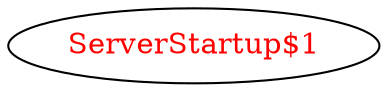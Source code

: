 digraph dependencyGraph {
 concentrate=true;
 ranksep="2.0";
 rankdir="LR"; 
 splines="ortho";
"ServerStartup$1" [fontcolor="red"];
}